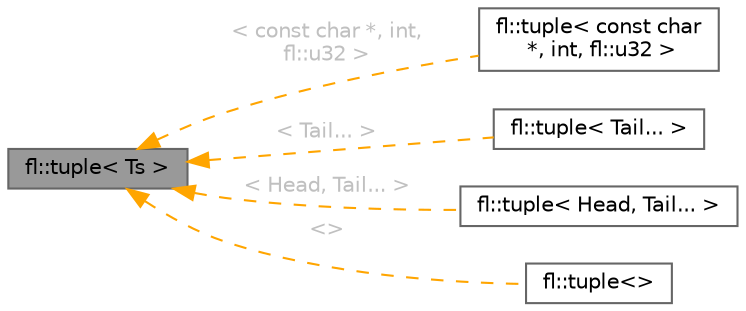 digraph "fl::tuple&lt; Ts &gt;"
{
 // INTERACTIVE_SVG=YES
 // LATEX_PDF_SIZE
  bgcolor="transparent";
  edge [fontname=Helvetica,fontsize=10,labelfontname=Helvetica,labelfontsize=10];
  node [fontname=Helvetica,fontsize=10,shape=box,height=0.2,width=0.4];
  rankdir="LR";
  Node1 [id="Node000001",label="fl::tuple\< Ts \>",height=0.2,width=0.4,color="gray40", fillcolor="grey60", style="filled", fontcolor="black",tooltip=" "];
  Node1 -> Node2 [id="edge1_Node000001_Node000002",dir="back",color="orange",style="dashed",tooltip=" ",label=" \< const char *, int,\l fl::u32 \>",fontcolor="grey" ];
  Node2 [id="Node000002",label="fl::tuple\< const char\l *, int, fl::u32 \>",height=0.2,width=0.4,color="gray40", fillcolor="white", style="filled",URL="$d4/d36/namespacefl.html#d4/d36/namespacefl",tooltip=" "];
  Node1 -> Node3 [id="edge2_Node000001_Node000003",dir="back",color="orange",style="dashed",tooltip=" ",label=" \< Tail... \>",fontcolor="grey" ];
  Node3 [id="Node000003",label="fl::tuple\< Tail... \>",height=0.2,width=0.4,color="gray40", fillcolor="white", style="filled",URL="$d4/d36/namespacefl.html#d4/d36/namespacefl",tooltip=" "];
  Node1 -> Node4 [id="edge3_Node000001_Node000004",dir="back",color="orange",style="dashed",tooltip=" ",label=" \< Head, Tail... \>",fontcolor="grey" ];
  Node4 [id="Node000004",label="fl::tuple\< Head, Tail... \>",height=0.2,width=0.4,color="gray40", fillcolor="white", style="filled",URL="$df/d3f/structfl_1_1tuple_3_01_head_00_01_tail_8_8_8_01_4.html",tooltip=" "];
  Node1 -> Node5 [id="edge4_Node000001_Node000005",dir="back",color="orange",style="dashed",tooltip=" ",label=" \<\>",fontcolor="grey" ];
  Node5 [id="Node000005",label="fl::tuple\<\>",height=0.2,width=0.4,color="gray40", fillcolor="white", style="filled",URL="$d4/d36/namespacefl.html#dd/de6/structfl_1_1tuple_3_4",tooltip=" "];
}
